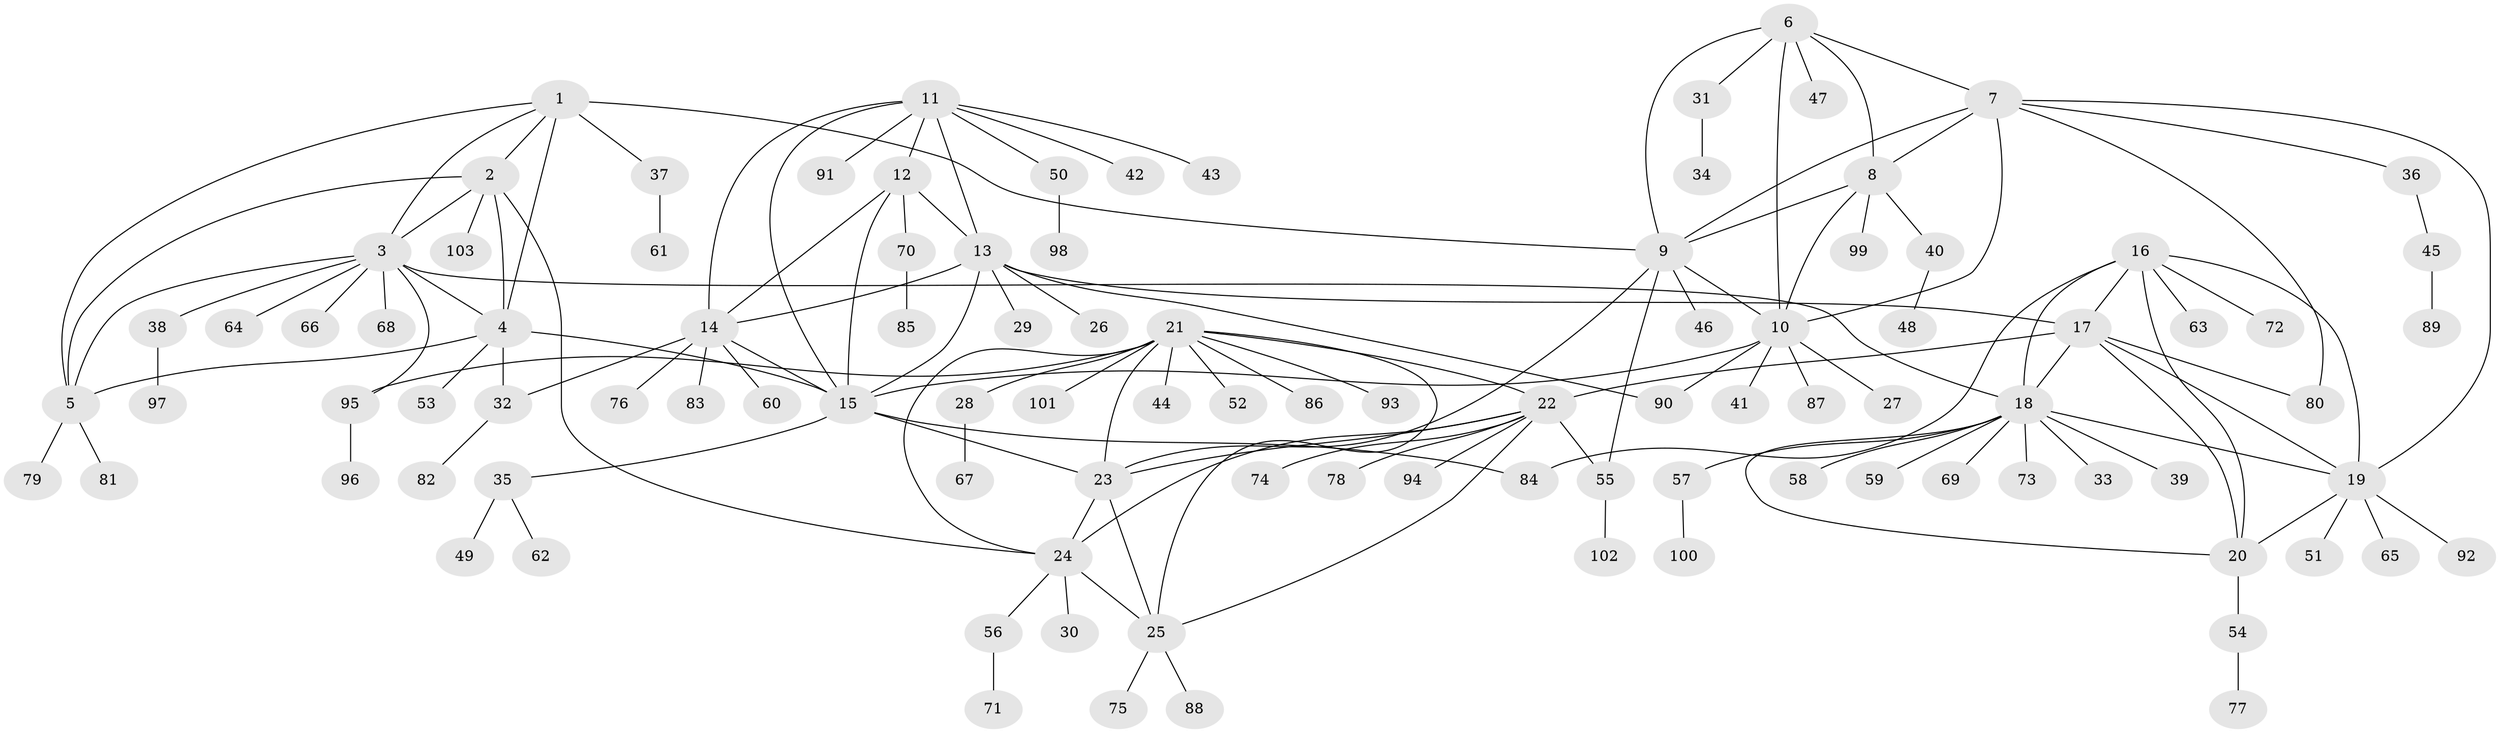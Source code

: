 // coarse degree distribution, {15: 0.024390243902439025, 4: 0.07317073170731707, 3: 0.04878048780487805, 8: 0.04878048780487805, 2: 0.04878048780487805, 11: 0.024390243902439025, 6: 0.04878048780487805, 1: 0.6829268292682927}
// Generated by graph-tools (version 1.1) at 2025/19/03/04/25 18:19:35]
// undirected, 103 vertices, 144 edges
graph export_dot {
graph [start="1"]
  node [color=gray90,style=filled];
  1;
  2;
  3;
  4;
  5;
  6;
  7;
  8;
  9;
  10;
  11;
  12;
  13;
  14;
  15;
  16;
  17;
  18;
  19;
  20;
  21;
  22;
  23;
  24;
  25;
  26;
  27;
  28;
  29;
  30;
  31;
  32;
  33;
  34;
  35;
  36;
  37;
  38;
  39;
  40;
  41;
  42;
  43;
  44;
  45;
  46;
  47;
  48;
  49;
  50;
  51;
  52;
  53;
  54;
  55;
  56;
  57;
  58;
  59;
  60;
  61;
  62;
  63;
  64;
  65;
  66;
  67;
  68;
  69;
  70;
  71;
  72;
  73;
  74;
  75;
  76;
  77;
  78;
  79;
  80;
  81;
  82;
  83;
  84;
  85;
  86;
  87;
  88;
  89;
  90;
  91;
  92;
  93;
  94;
  95;
  96;
  97;
  98;
  99;
  100;
  101;
  102;
  103;
  1 -- 2;
  1 -- 3;
  1 -- 4;
  1 -- 5;
  1 -- 9;
  1 -- 37;
  2 -- 3;
  2 -- 4;
  2 -- 5;
  2 -- 24;
  2 -- 103;
  3 -- 4;
  3 -- 5;
  3 -- 18;
  3 -- 38;
  3 -- 64;
  3 -- 66;
  3 -- 68;
  3 -- 95;
  4 -- 5;
  4 -- 15;
  4 -- 32;
  4 -- 53;
  5 -- 79;
  5 -- 81;
  6 -- 7;
  6 -- 8;
  6 -- 9;
  6 -- 10;
  6 -- 31;
  6 -- 47;
  7 -- 8;
  7 -- 9;
  7 -- 10;
  7 -- 19;
  7 -- 36;
  7 -- 80;
  8 -- 9;
  8 -- 10;
  8 -- 40;
  8 -- 99;
  9 -- 10;
  9 -- 23;
  9 -- 46;
  9 -- 55;
  10 -- 15;
  10 -- 27;
  10 -- 41;
  10 -- 87;
  10 -- 90;
  11 -- 12;
  11 -- 13;
  11 -- 14;
  11 -- 15;
  11 -- 42;
  11 -- 43;
  11 -- 50;
  11 -- 91;
  12 -- 13;
  12 -- 14;
  12 -- 15;
  12 -- 70;
  13 -- 14;
  13 -- 15;
  13 -- 17;
  13 -- 26;
  13 -- 29;
  13 -- 90;
  14 -- 15;
  14 -- 32;
  14 -- 60;
  14 -- 76;
  14 -- 83;
  15 -- 23;
  15 -- 35;
  15 -- 84;
  16 -- 17;
  16 -- 18;
  16 -- 19;
  16 -- 20;
  16 -- 63;
  16 -- 72;
  16 -- 84;
  17 -- 18;
  17 -- 19;
  17 -- 20;
  17 -- 22;
  17 -- 80;
  18 -- 19;
  18 -- 20;
  18 -- 33;
  18 -- 39;
  18 -- 57;
  18 -- 58;
  18 -- 59;
  18 -- 69;
  18 -- 73;
  19 -- 20;
  19 -- 51;
  19 -- 65;
  19 -- 92;
  20 -- 54;
  21 -- 22;
  21 -- 23;
  21 -- 24;
  21 -- 25;
  21 -- 28;
  21 -- 44;
  21 -- 52;
  21 -- 86;
  21 -- 93;
  21 -- 95;
  21 -- 101;
  22 -- 23;
  22 -- 24;
  22 -- 25;
  22 -- 55;
  22 -- 74;
  22 -- 78;
  22 -- 94;
  23 -- 24;
  23 -- 25;
  24 -- 25;
  24 -- 30;
  24 -- 56;
  25 -- 75;
  25 -- 88;
  28 -- 67;
  31 -- 34;
  32 -- 82;
  35 -- 49;
  35 -- 62;
  36 -- 45;
  37 -- 61;
  38 -- 97;
  40 -- 48;
  45 -- 89;
  50 -- 98;
  54 -- 77;
  55 -- 102;
  56 -- 71;
  57 -- 100;
  70 -- 85;
  95 -- 96;
}
